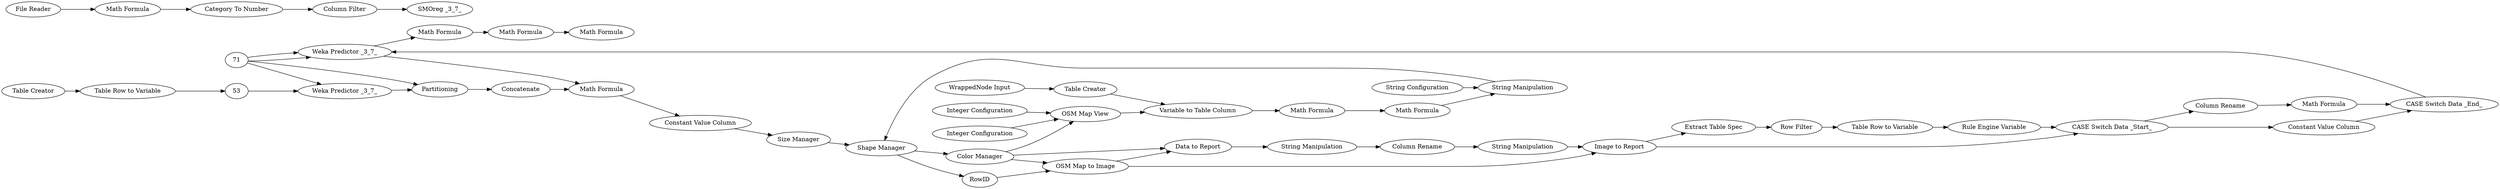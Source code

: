 digraph {
	29 [label="Math Formula"]
	30 [label="Math Formula"]
	31 [label="Math Formula"]
	35 [label="Table Creator"]
	36 [label="Math Formula"]
	37 [label="Math Formula"]
	39 [label="String Manipulation"]
	46 [label="String Manipulation"]
	48 [label="String Manipulation"]
	54 [label=RowID]
	57 [label="Merge Variables"]
	58 [label="Math Formula"]
	62 [label="WrappedNode Input"]
	63 [label="WrappedNode Output"]
	64 [label="GET Request"]
	67 [label="JSON to Table"]
	68 [label="Column Rename"]
	69 [label="Column Rename"]
	70 [label="Column Rename"]
	77 [label="Column Filter"]
	83 [label="Column Rename"]
	85 [label="Constant Value Column"]
	87 [label="Rule Engine Variable"]
	88 [label="Extract Table Spec"]
	89 [label="Row Filter"]
	92 [label="CASE Switch Data _Start_"]
	93 [label="CASE Switch Data _End_"]
	94 [label="Integer Configuration"]
	95 [label="Integer Configuration"]
	96 [label="String Configuration"]
	97 [label="Variable to Table Column"]
	98 [label="Table Row to Variable"]
	57 [label="OSM Map View"]
	67 [label="OSM Map to Image"]
	69 [label="Image to Report"]
	70 [label="Data to Report"]
	1 [label="File Reader"]
	2 [label="Math Formula"]
	25 [label="Column Filter"]
	27 [label="Category To Number"]
	28 [label="SMOreg _3_7_"]
	59 [label=Partitioning]
	60 [label=Concatenate]
	73 [label="Table Creator"]
	55 [label="Size Manager"]
	63 [label="Math Formula"]
	64 [label="Shape Manager"]
	65 [label="Constant Value Column"]
	66 [label="Color Manager"]
	76 [label="Weka Predictor _3_7_"]
	77 [label="Weka Predictor _3_7_"]
	78 [label="Table Row to Variable"]
	35 -> 97
	36 -> 39
	37 -> 36
	39 -> 64
	46 -> 68
	48 -> 69
	54 -> 67
	57 -> 97
	58 -> 93
	62 -> 35
	64 -> 54
	67 -> 70
	68 -> 48
	69 -> 92
	69 -> 88
	70 -> 46
	77 -> 63
	83 -> 58
	85 -> 93
	87 -> 92
	88 -> 89
	89 -> 98
	92 -> 85
	92 -> 83
	93 -> 77
	94 -> 57
	95 -> 57
	96 -> 39
	97 -> 37
	98 -> 87
	1 -> 2
	2 -> 27
	25 -> 28
	27 -> 25
	59 -> 60
	55 -> 64
	63 -> 65
	64 -> 66
	65 -> 55
	29 -> 30
	30 -> 31
	53 -> 76
	67 -> 69
	71 -> 77
	71 -> 77
	71 -> 76
	71 -> 59
	60 -> 63
	73 -> 78
	66 -> 67
	66 -> 70
	66 -> 57
	76 -> 59
	77 -> 29
	78 -> 53
	rankdir=LR
}
